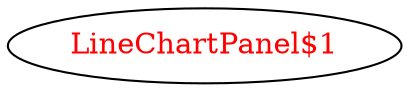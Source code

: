 digraph dependencyGraph {
 concentrate=true;
 ranksep="2.0";
 rankdir="LR"; 
 splines="ortho";
"LineChartPanel$1" [fontcolor="red"];
}